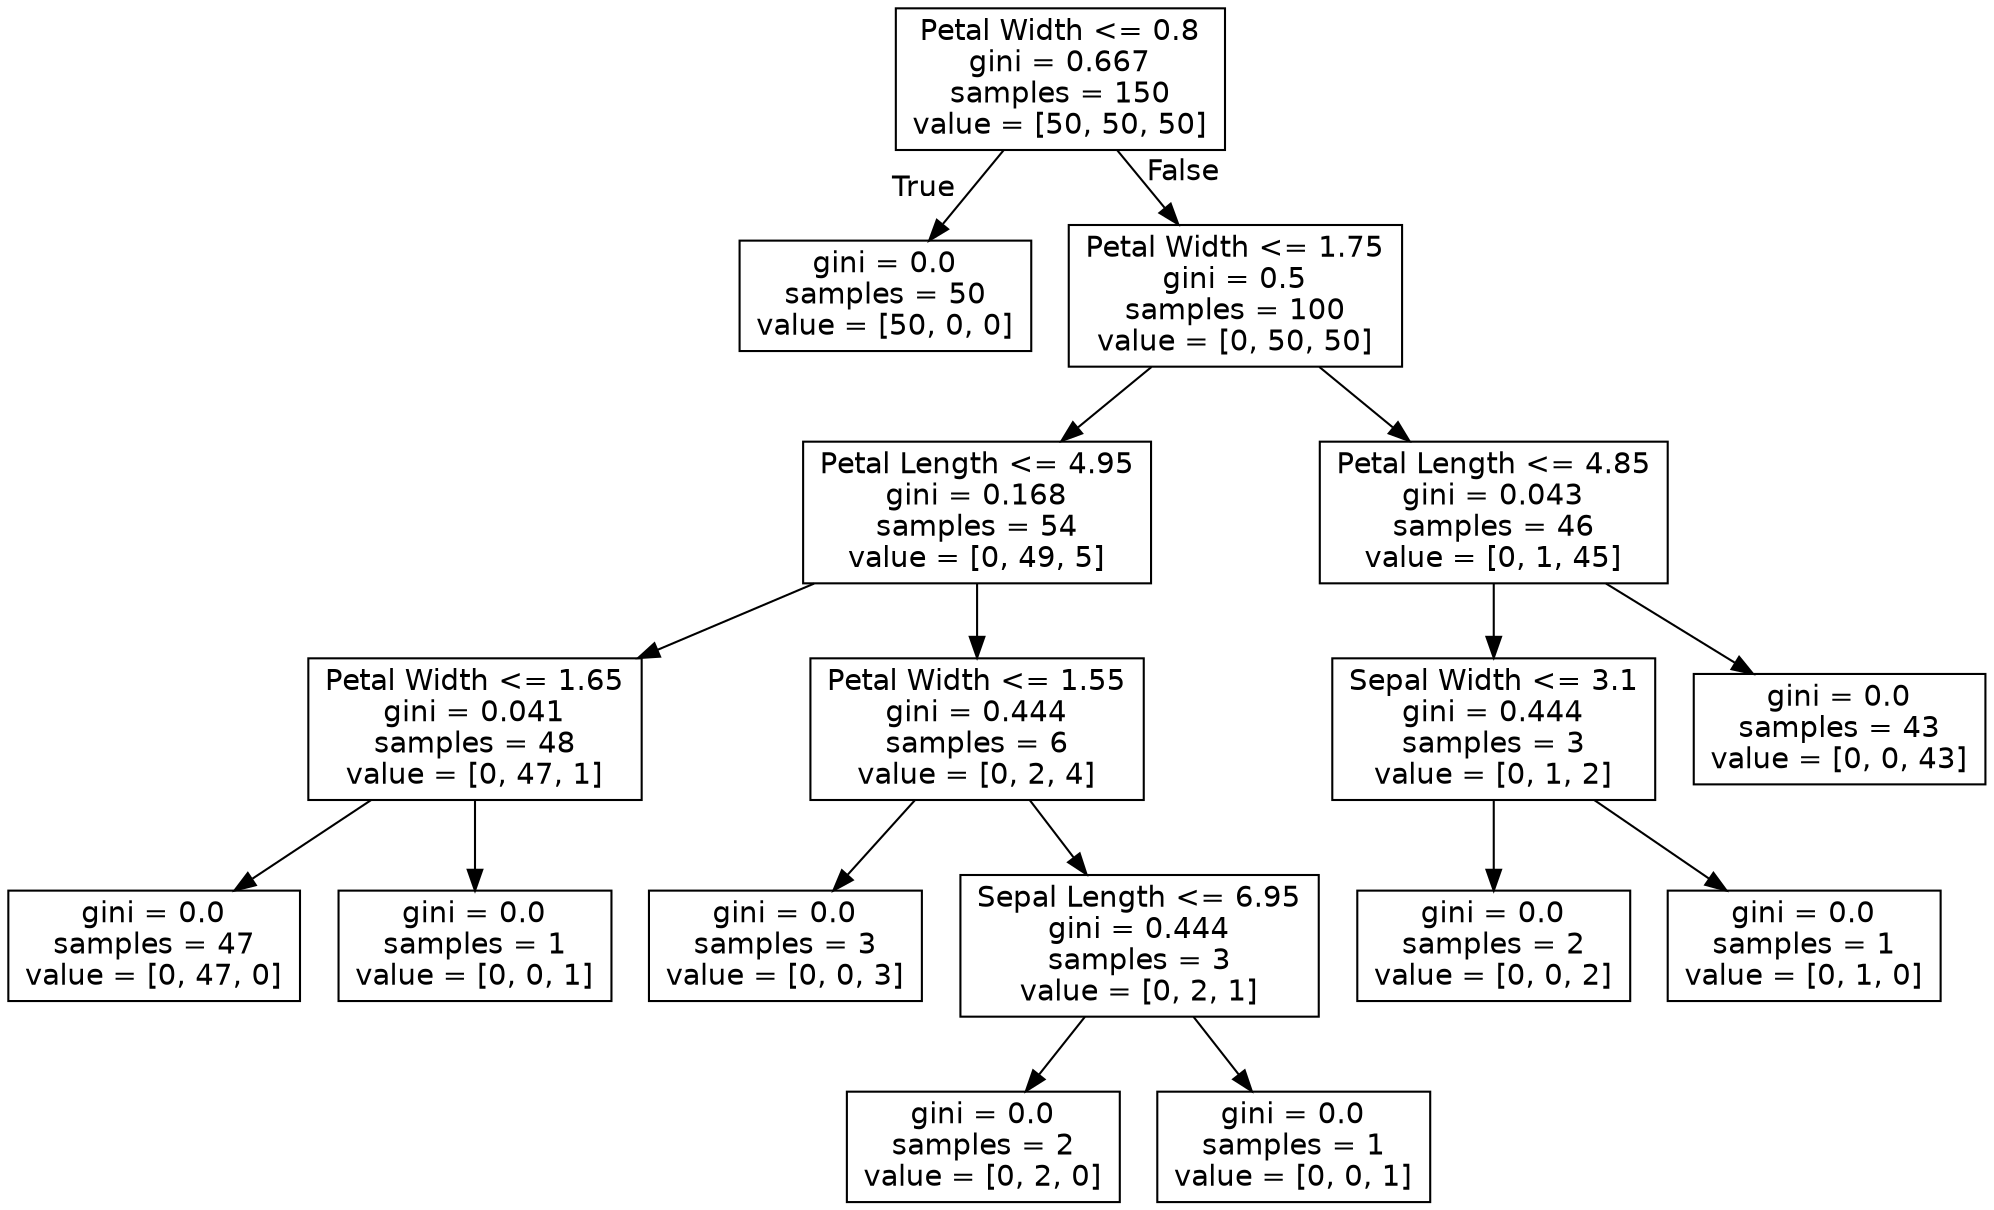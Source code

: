 digraph Tree {
node [shape=box, fontname="helvetica"] ;
edge [fontname="helvetica"] ;
0 [label="Petal Width <= 0.8\ngini = 0.667\nsamples = 150\nvalue = [50, 50, 50]"] ;
1 [label="gini = 0.0\nsamples = 50\nvalue = [50, 0, 0]"] ;
0 -> 1 [labeldistance=2.5, labelangle=45, headlabel="True"] ;
2 [label="Petal Width <= 1.75\ngini = 0.5\nsamples = 100\nvalue = [0, 50, 50]"] ;
0 -> 2 [labeldistance=2.5, labelangle=-45, headlabel="False"] ;
3 [label="Petal Length <= 4.95\ngini = 0.168\nsamples = 54\nvalue = [0, 49, 5]"] ;
2 -> 3 ;
4 [label="Petal Width <= 1.65\ngini = 0.041\nsamples = 48\nvalue = [0, 47, 1]"] ;
3 -> 4 ;
5 [label="gini = 0.0\nsamples = 47\nvalue = [0, 47, 0]"] ;
4 -> 5 ;
6 [label="gini = 0.0\nsamples = 1\nvalue = [0, 0, 1]"] ;
4 -> 6 ;
7 [label="Petal Width <= 1.55\ngini = 0.444\nsamples = 6\nvalue = [0, 2, 4]"] ;
3 -> 7 ;
8 [label="gini = 0.0\nsamples = 3\nvalue = [0, 0, 3]"] ;
7 -> 8 ;
9 [label="Sepal Length <= 6.95\ngini = 0.444\nsamples = 3\nvalue = [0, 2, 1]"] ;
7 -> 9 ;
10 [label="gini = 0.0\nsamples = 2\nvalue = [0, 2, 0]"] ;
9 -> 10 ;
11 [label="gini = 0.0\nsamples = 1\nvalue = [0, 0, 1]"] ;
9 -> 11 ;
12 [label="Petal Length <= 4.85\ngini = 0.043\nsamples = 46\nvalue = [0, 1, 45]"] ;
2 -> 12 ;
13 [label="Sepal Width <= 3.1\ngini = 0.444\nsamples = 3\nvalue = [0, 1, 2]"] ;
12 -> 13 ;
14 [label="gini = 0.0\nsamples = 2\nvalue = [0, 0, 2]"] ;
13 -> 14 ;
15 [label="gini = 0.0\nsamples = 1\nvalue = [0, 1, 0]"] ;
13 -> 15 ;
16 [label="gini = 0.0\nsamples = 43\nvalue = [0, 0, 43]"] ;
12 -> 16 ;
}